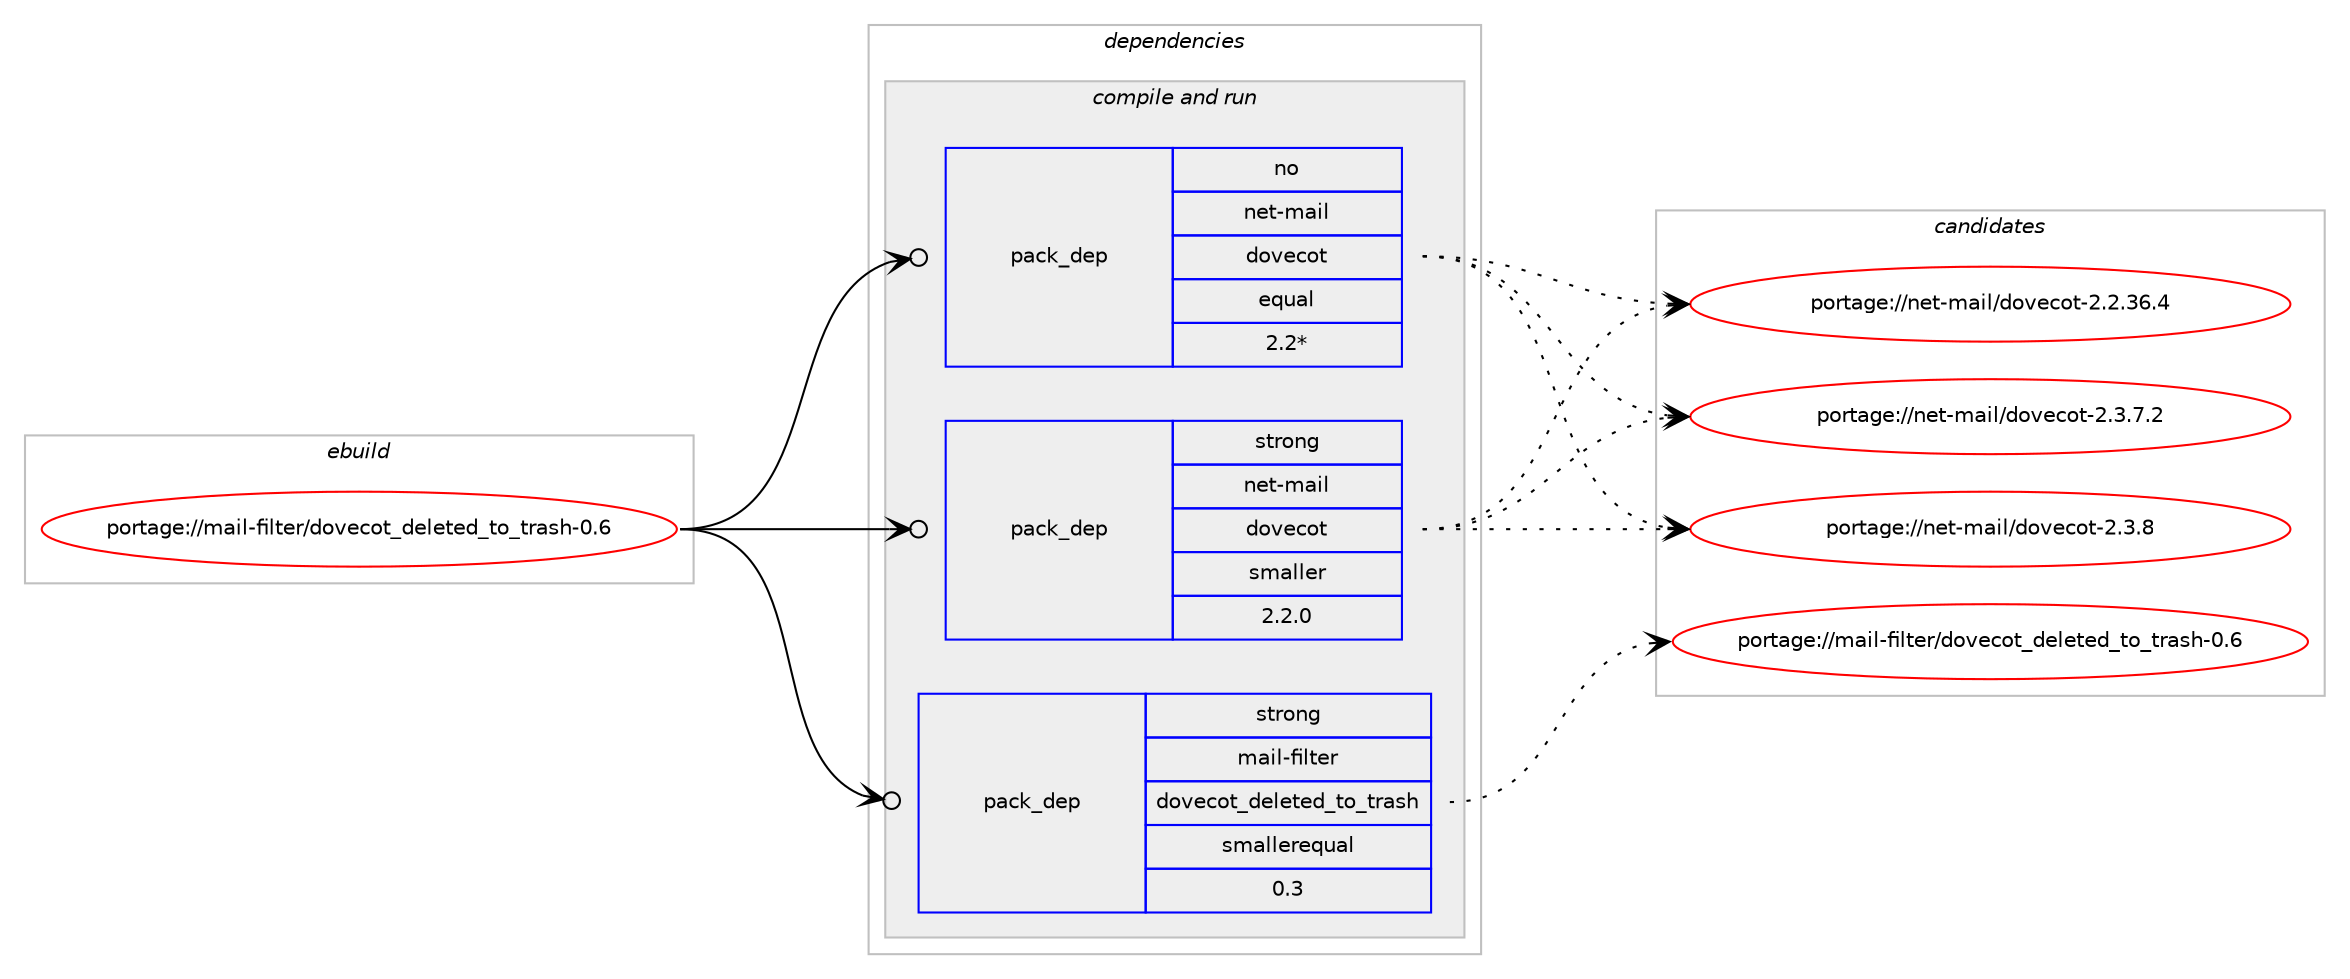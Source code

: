 digraph prolog {

# *************
# Graph options
# *************

newrank=true;
concentrate=true;
compound=true;
graph [rankdir=LR,fontname=Helvetica,fontsize=10,ranksep=1.5];#, ranksep=2.5, nodesep=0.2];
edge  [arrowhead=vee];
node  [fontname=Helvetica,fontsize=10];

# **********
# The ebuild
# **********

subgraph cluster_leftcol {
color=gray;
rank=same;
label=<<i>ebuild</i>>;
id [label="portage://mail-filter/dovecot_deleted_to_trash-0.6", color=red, width=4, href="../mail-filter/dovecot_deleted_to_trash-0.6.svg"];
}

# ****************
# The dependencies
# ****************

subgraph cluster_midcol {
color=gray;
label=<<i>dependencies</i>>;
subgraph cluster_compile {
fillcolor="#eeeeee";
style=filled;
label=<<i>compile</i>>;
}
subgraph cluster_compileandrun {
fillcolor="#eeeeee";
style=filled;
label=<<i>compile and run</i>>;
subgraph pack224067 {
dependency305840 [label=<<TABLE BORDER="0" CELLBORDER="1" CELLSPACING="0" CELLPADDING="4" WIDTH="220"><TR><TD ROWSPAN="6" CELLPADDING="30">pack_dep</TD></TR><TR><TD WIDTH="110">no</TD></TR><TR><TD>net-mail</TD></TR><TR><TD>dovecot</TD></TR><TR><TD>equal</TD></TR><TR><TD>2.2*</TD></TR></TABLE>>, shape=none, color=blue];
}
id:e -> dependency305840:w [weight=20,style="solid",arrowhead="odotvee"];
subgraph pack224068 {
dependency305841 [label=<<TABLE BORDER="0" CELLBORDER="1" CELLSPACING="0" CELLPADDING="4" WIDTH="220"><TR><TD ROWSPAN="6" CELLPADDING="30">pack_dep</TD></TR><TR><TD WIDTH="110">strong</TD></TR><TR><TD>mail-filter</TD></TR><TR><TD>dovecot_deleted_to_trash</TD></TR><TR><TD>smallerequal</TD></TR><TR><TD>0.3</TD></TR></TABLE>>, shape=none, color=blue];
}
id:e -> dependency305841:w [weight=20,style="solid",arrowhead="odotvee"];
subgraph pack224069 {
dependency305842 [label=<<TABLE BORDER="0" CELLBORDER="1" CELLSPACING="0" CELLPADDING="4" WIDTH="220"><TR><TD ROWSPAN="6" CELLPADDING="30">pack_dep</TD></TR><TR><TD WIDTH="110">strong</TD></TR><TR><TD>net-mail</TD></TR><TR><TD>dovecot</TD></TR><TR><TD>smaller</TD></TR><TR><TD>2.2.0</TD></TR></TABLE>>, shape=none, color=blue];
}
id:e -> dependency305842:w [weight=20,style="solid",arrowhead="odotvee"];
}
subgraph cluster_run {
fillcolor="#eeeeee";
style=filled;
label=<<i>run</i>>;
}
}

# **************
# The candidates
# **************

subgraph cluster_choices {
rank=same;
color=gray;
label=<<i>candidates</i>>;

subgraph choice224067 {
color=black;
nodesep=1;
choiceportage11010111645109971051084710011111810199111116455046504651544652 [label="portage://net-mail/dovecot-2.2.36.4", color=red, width=4,href="../net-mail/dovecot-2.2.36.4.svg"];
choiceportage110101116451099710510847100111118101991111164550465146554650 [label="portage://net-mail/dovecot-2.3.7.2", color=red, width=4,href="../net-mail/dovecot-2.3.7.2.svg"];
choiceportage11010111645109971051084710011111810199111116455046514656 [label="portage://net-mail/dovecot-2.3.8", color=red, width=4,href="../net-mail/dovecot-2.3.8.svg"];
dependency305840:e -> choiceportage11010111645109971051084710011111810199111116455046504651544652:w [style=dotted,weight="100"];
dependency305840:e -> choiceportage110101116451099710510847100111118101991111164550465146554650:w [style=dotted,weight="100"];
dependency305840:e -> choiceportage11010111645109971051084710011111810199111116455046514656:w [style=dotted,weight="100"];
}
subgraph choice224068 {
color=black;
nodesep=1;
choiceportage109971051084510210510811610111447100111118101991111169510010110810111610110095116111951161149711510445484654 [label="portage://mail-filter/dovecot_deleted_to_trash-0.6", color=red, width=4,href="../mail-filter/dovecot_deleted_to_trash-0.6.svg"];
dependency305841:e -> choiceportage109971051084510210510811610111447100111118101991111169510010110810111610110095116111951161149711510445484654:w [style=dotted,weight="100"];
}
subgraph choice224069 {
color=black;
nodesep=1;
choiceportage11010111645109971051084710011111810199111116455046504651544652 [label="portage://net-mail/dovecot-2.2.36.4", color=red, width=4,href="../net-mail/dovecot-2.2.36.4.svg"];
choiceportage110101116451099710510847100111118101991111164550465146554650 [label="portage://net-mail/dovecot-2.3.7.2", color=red, width=4,href="../net-mail/dovecot-2.3.7.2.svg"];
choiceportage11010111645109971051084710011111810199111116455046514656 [label="portage://net-mail/dovecot-2.3.8", color=red, width=4,href="../net-mail/dovecot-2.3.8.svg"];
dependency305842:e -> choiceportage11010111645109971051084710011111810199111116455046504651544652:w [style=dotted,weight="100"];
dependency305842:e -> choiceportage110101116451099710510847100111118101991111164550465146554650:w [style=dotted,weight="100"];
dependency305842:e -> choiceportage11010111645109971051084710011111810199111116455046514656:w [style=dotted,weight="100"];
}
}

}
